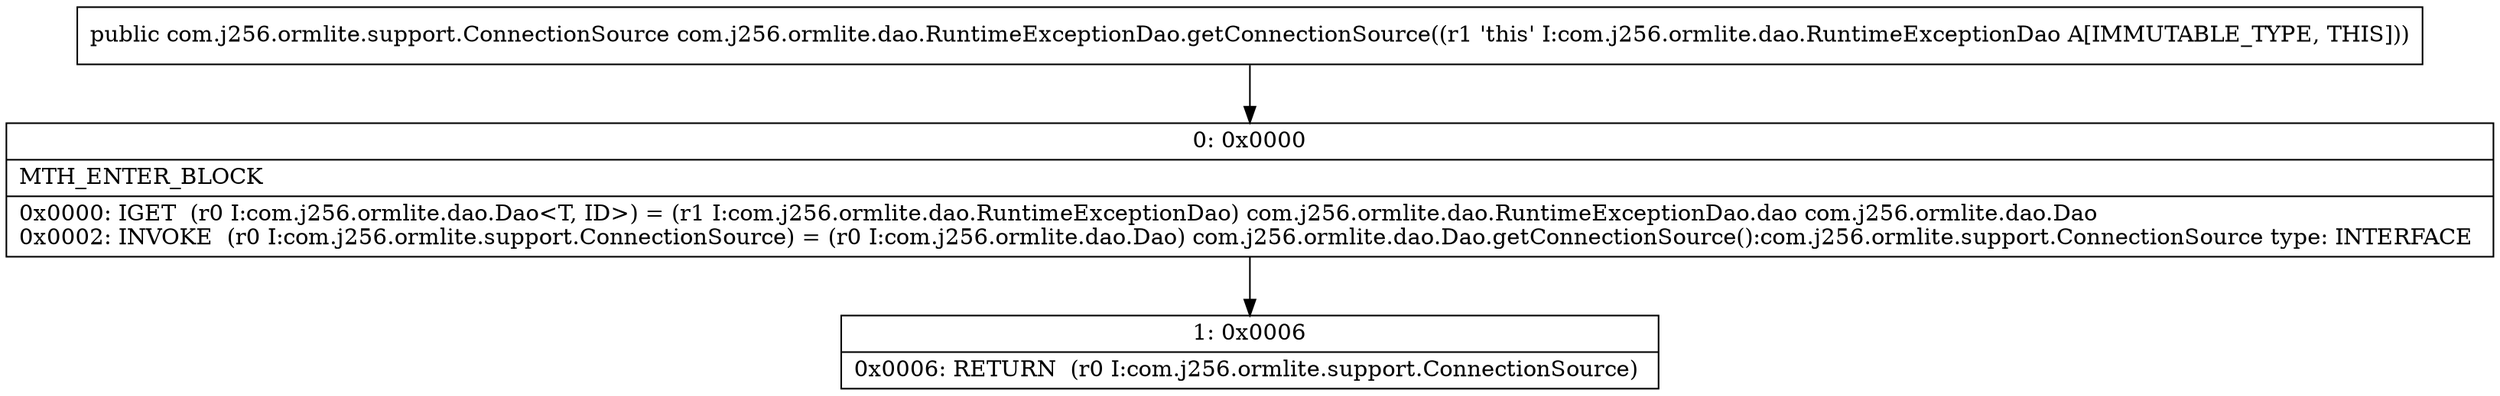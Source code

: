 digraph "CFG forcom.j256.ormlite.dao.RuntimeExceptionDao.getConnectionSource()Lcom\/j256\/ormlite\/support\/ConnectionSource;" {
Node_0 [shape=record,label="{0\:\ 0x0000|MTH_ENTER_BLOCK\l|0x0000: IGET  (r0 I:com.j256.ormlite.dao.Dao\<T, ID\>) = (r1 I:com.j256.ormlite.dao.RuntimeExceptionDao) com.j256.ormlite.dao.RuntimeExceptionDao.dao com.j256.ormlite.dao.Dao \l0x0002: INVOKE  (r0 I:com.j256.ormlite.support.ConnectionSource) = (r0 I:com.j256.ormlite.dao.Dao) com.j256.ormlite.dao.Dao.getConnectionSource():com.j256.ormlite.support.ConnectionSource type: INTERFACE \l}"];
Node_1 [shape=record,label="{1\:\ 0x0006|0x0006: RETURN  (r0 I:com.j256.ormlite.support.ConnectionSource) \l}"];
MethodNode[shape=record,label="{public com.j256.ormlite.support.ConnectionSource com.j256.ormlite.dao.RuntimeExceptionDao.getConnectionSource((r1 'this' I:com.j256.ormlite.dao.RuntimeExceptionDao A[IMMUTABLE_TYPE, THIS])) }"];
MethodNode -> Node_0;
Node_0 -> Node_1;
}

